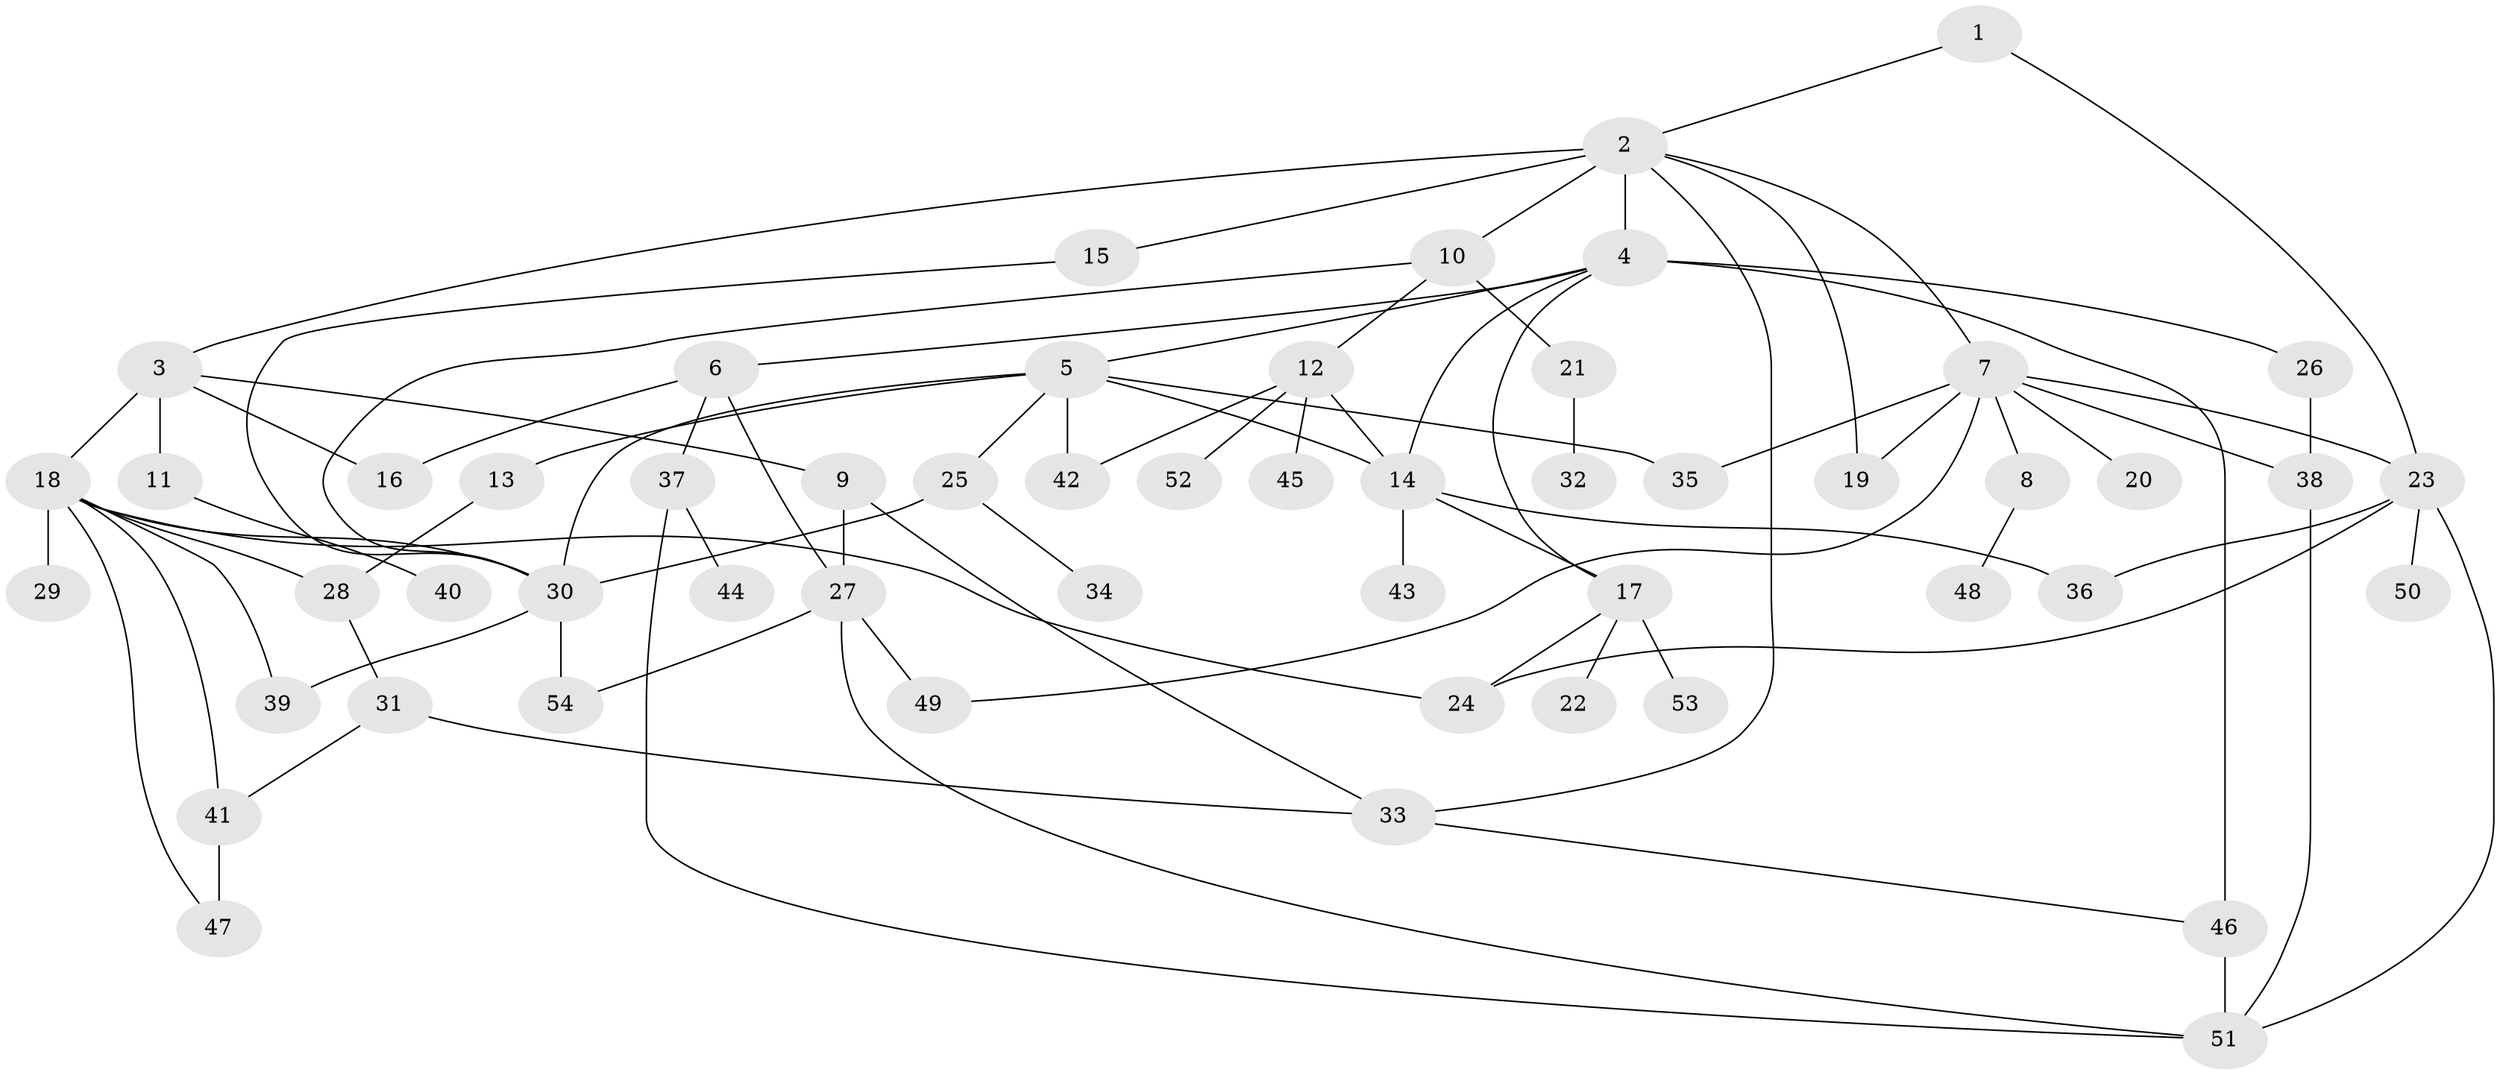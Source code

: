 // original degree distribution, {3: 0.18691588785046728, 9: 0.018691588785046728, 6: 0.028037383177570093, 8: 0.009345794392523364, 5: 0.06542056074766354, 2: 0.32710280373831774, 4: 0.09345794392523364, 1: 0.27102803738317754}
// Generated by graph-tools (version 1.1) at 2025/34/03/09/25 02:34:12]
// undirected, 54 vertices, 83 edges
graph export_dot {
graph [start="1"]
  node [color=gray90,style=filled];
  1;
  2;
  3;
  4;
  5;
  6;
  7;
  8;
  9;
  10;
  11;
  12;
  13;
  14;
  15;
  16;
  17;
  18;
  19;
  20;
  21;
  22;
  23;
  24;
  25;
  26;
  27;
  28;
  29;
  30;
  31;
  32;
  33;
  34;
  35;
  36;
  37;
  38;
  39;
  40;
  41;
  42;
  43;
  44;
  45;
  46;
  47;
  48;
  49;
  50;
  51;
  52;
  53;
  54;
  1 -- 2 [weight=1.0];
  1 -- 23 [weight=1.0];
  2 -- 3 [weight=1.0];
  2 -- 4 [weight=2.0];
  2 -- 7 [weight=1.0];
  2 -- 10 [weight=1.0];
  2 -- 15 [weight=1.0];
  2 -- 19 [weight=1.0];
  2 -- 33 [weight=1.0];
  3 -- 9 [weight=1.0];
  3 -- 11 [weight=1.0];
  3 -- 16 [weight=1.0];
  3 -- 18 [weight=2.0];
  4 -- 5 [weight=1.0];
  4 -- 6 [weight=1.0];
  4 -- 14 [weight=1.0];
  4 -- 17 [weight=1.0];
  4 -- 26 [weight=1.0];
  4 -- 46 [weight=2.0];
  5 -- 13 [weight=1.0];
  5 -- 14 [weight=1.0];
  5 -- 25 [weight=1.0];
  5 -- 30 [weight=1.0];
  5 -- 35 [weight=1.0];
  5 -- 42 [weight=1.0];
  6 -- 16 [weight=1.0];
  6 -- 27 [weight=1.0];
  6 -- 37 [weight=1.0];
  7 -- 8 [weight=1.0];
  7 -- 19 [weight=1.0];
  7 -- 20 [weight=1.0];
  7 -- 23 [weight=1.0];
  7 -- 35 [weight=1.0];
  7 -- 38 [weight=1.0];
  7 -- 49 [weight=1.0];
  8 -- 48 [weight=1.0];
  9 -- 27 [weight=1.0];
  9 -- 33 [weight=1.0];
  10 -- 12 [weight=1.0];
  10 -- 21 [weight=1.0];
  10 -- 30 [weight=1.0];
  11 -- 40 [weight=1.0];
  12 -- 14 [weight=2.0];
  12 -- 42 [weight=1.0];
  12 -- 45 [weight=1.0];
  12 -- 52 [weight=1.0];
  13 -- 28 [weight=1.0];
  14 -- 17 [weight=1.0];
  14 -- 36 [weight=1.0];
  14 -- 43 [weight=1.0];
  15 -- 30 [weight=1.0];
  17 -- 22 [weight=1.0];
  17 -- 24 [weight=1.0];
  17 -- 53 [weight=1.0];
  18 -- 24 [weight=1.0];
  18 -- 28 [weight=1.0];
  18 -- 29 [weight=4.0];
  18 -- 30 [weight=1.0];
  18 -- 39 [weight=1.0];
  18 -- 41 [weight=1.0];
  18 -- 47 [weight=1.0];
  21 -- 32 [weight=1.0];
  23 -- 24 [weight=1.0];
  23 -- 36 [weight=1.0];
  23 -- 50 [weight=2.0];
  23 -- 51 [weight=1.0];
  25 -- 30 [weight=1.0];
  25 -- 34 [weight=1.0];
  26 -- 38 [weight=1.0];
  27 -- 49 [weight=1.0];
  27 -- 51 [weight=1.0];
  27 -- 54 [weight=1.0];
  28 -- 31 [weight=1.0];
  30 -- 39 [weight=1.0];
  30 -- 54 [weight=1.0];
  31 -- 33 [weight=1.0];
  31 -- 41 [weight=1.0];
  33 -- 46 [weight=1.0];
  37 -- 44 [weight=1.0];
  37 -- 51 [weight=1.0];
  38 -- 51 [weight=1.0];
  41 -- 47 [weight=2.0];
  46 -- 51 [weight=1.0];
}
